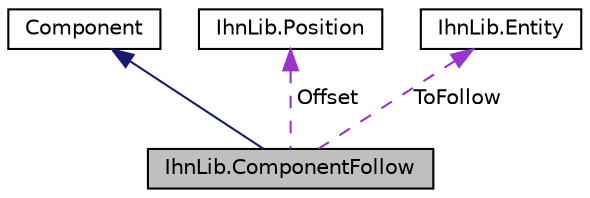digraph "IhnLib.ComponentFollow"
{
  edge [fontname="Helvetica",fontsize="10",labelfontname="Helvetica",labelfontsize="10"];
  node [fontname="Helvetica",fontsize="10",shape=record];
  Node1 [label="IhnLib.ComponentFollow",height=0.2,width=0.4,color="black", fillcolor="grey75", style="filled" fontcolor="black"];
  Node2 -> Node1 [dir="back",color="midnightblue",fontsize="10",style="solid",fontname="Helvetica"];
  Node2 [label="Component",height=0.2,width=0.4,color="black", fillcolor="white", style="filled",URL="$class_ihn_lib_1_1_component.html",tooltip="Abstract class that is extended and added to entities "];
  Node3 -> Node1 [dir="back",color="darkorchid3",fontsize="10",style="dashed",label=" Offset" ,fontname="Helvetica"];
  Node3 [label="IhnLib.Position",height=0.2,width=0.4,color="black", fillcolor="white", style="filled",URL="$class_ihn_lib_1_1_position.html"];
  Node4 -> Node1 [dir="back",color="darkorchid3",fontsize="10",style="dashed",label=" ToFollow" ,fontname="Helvetica"];
  Node4 [label="IhnLib.Entity",height=0.2,width=0.4,color="black", fillcolor="white", style="filled",URL="$class_ihn_lib_1_1_entity.html"];
}
